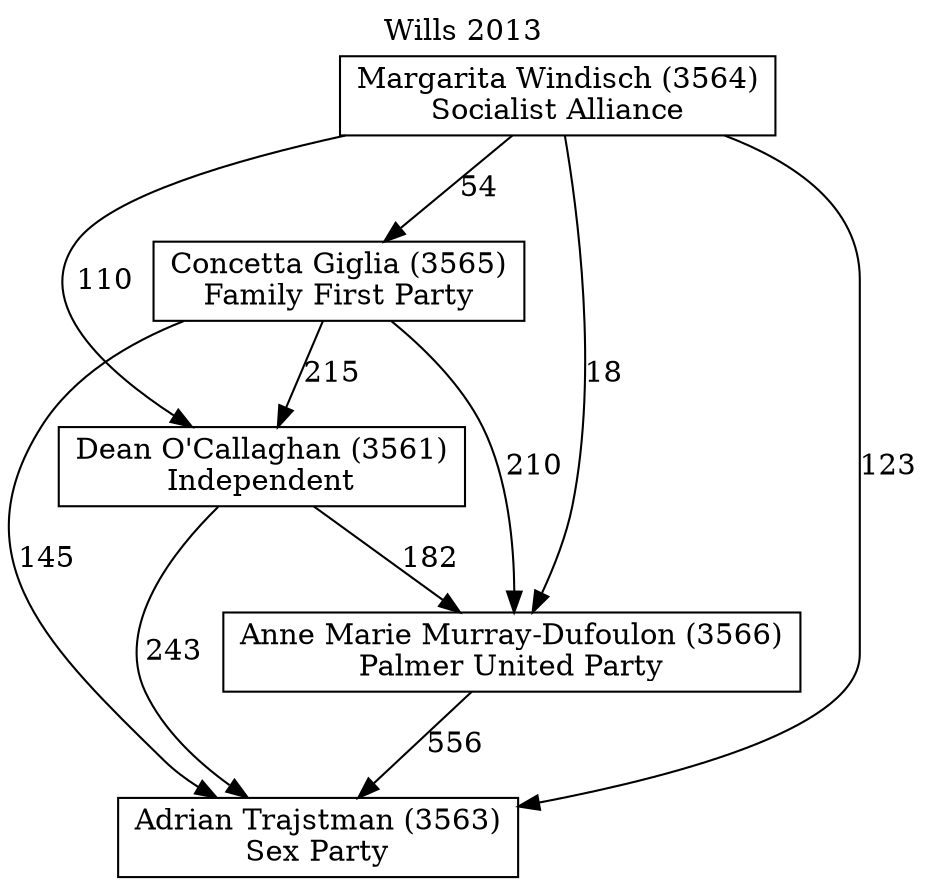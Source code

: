// House preference flow
digraph "Adrian Trajstman (3563)_Wills_2013" {
	graph [label="Wills 2013" labelloc=t mclimit=10]
	node [shape=box]
	"Adrian Trajstman (3563)" [label="Adrian Trajstman (3563)
Sex Party"]
	"Anne Marie Murray-Dufoulon (3566)" [label="Anne Marie Murray-Dufoulon (3566)
Palmer United Party"]
	"Dean O'Callaghan (3561)" [label="Dean O'Callaghan (3561)
Independent"]
	"Concetta Giglia (3565)" [label="Concetta Giglia (3565)
Family First Party"]
	"Margarita Windisch (3564)" [label="Margarita Windisch (3564)
Socialist Alliance"]
	"Anne Marie Murray-Dufoulon (3566)" -> "Adrian Trajstman (3563)" [label=556]
	"Dean O'Callaghan (3561)" -> "Anne Marie Murray-Dufoulon (3566)" [label=182]
	"Concetta Giglia (3565)" -> "Dean O'Callaghan (3561)" [label=215]
	"Margarita Windisch (3564)" -> "Concetta Giglia (3565)" [label=54]
	"Dean O'Callaghan (3561)" -> "Adrian Trajstman (3563)" [label=243]
	"Concetta Giglia (3565)" -> "Adrian Trajstman (3563)" [label=145]
	"Margarita Windisch (3564)" -> "Adrian Trajstman (3563)" [label=123]
	"Margarita Windisch (3564)" -> "Dean O'Callaghan (3561)" [label=110]
	"Concetta Giglia (3565)" -> "Anne Marie Murray-Dufoulon (3566)" [label=210]
	"Margarita Windisch (3564)" -> "Anne Marie Murray-Dufoulon (3566)" [label=18]
}
